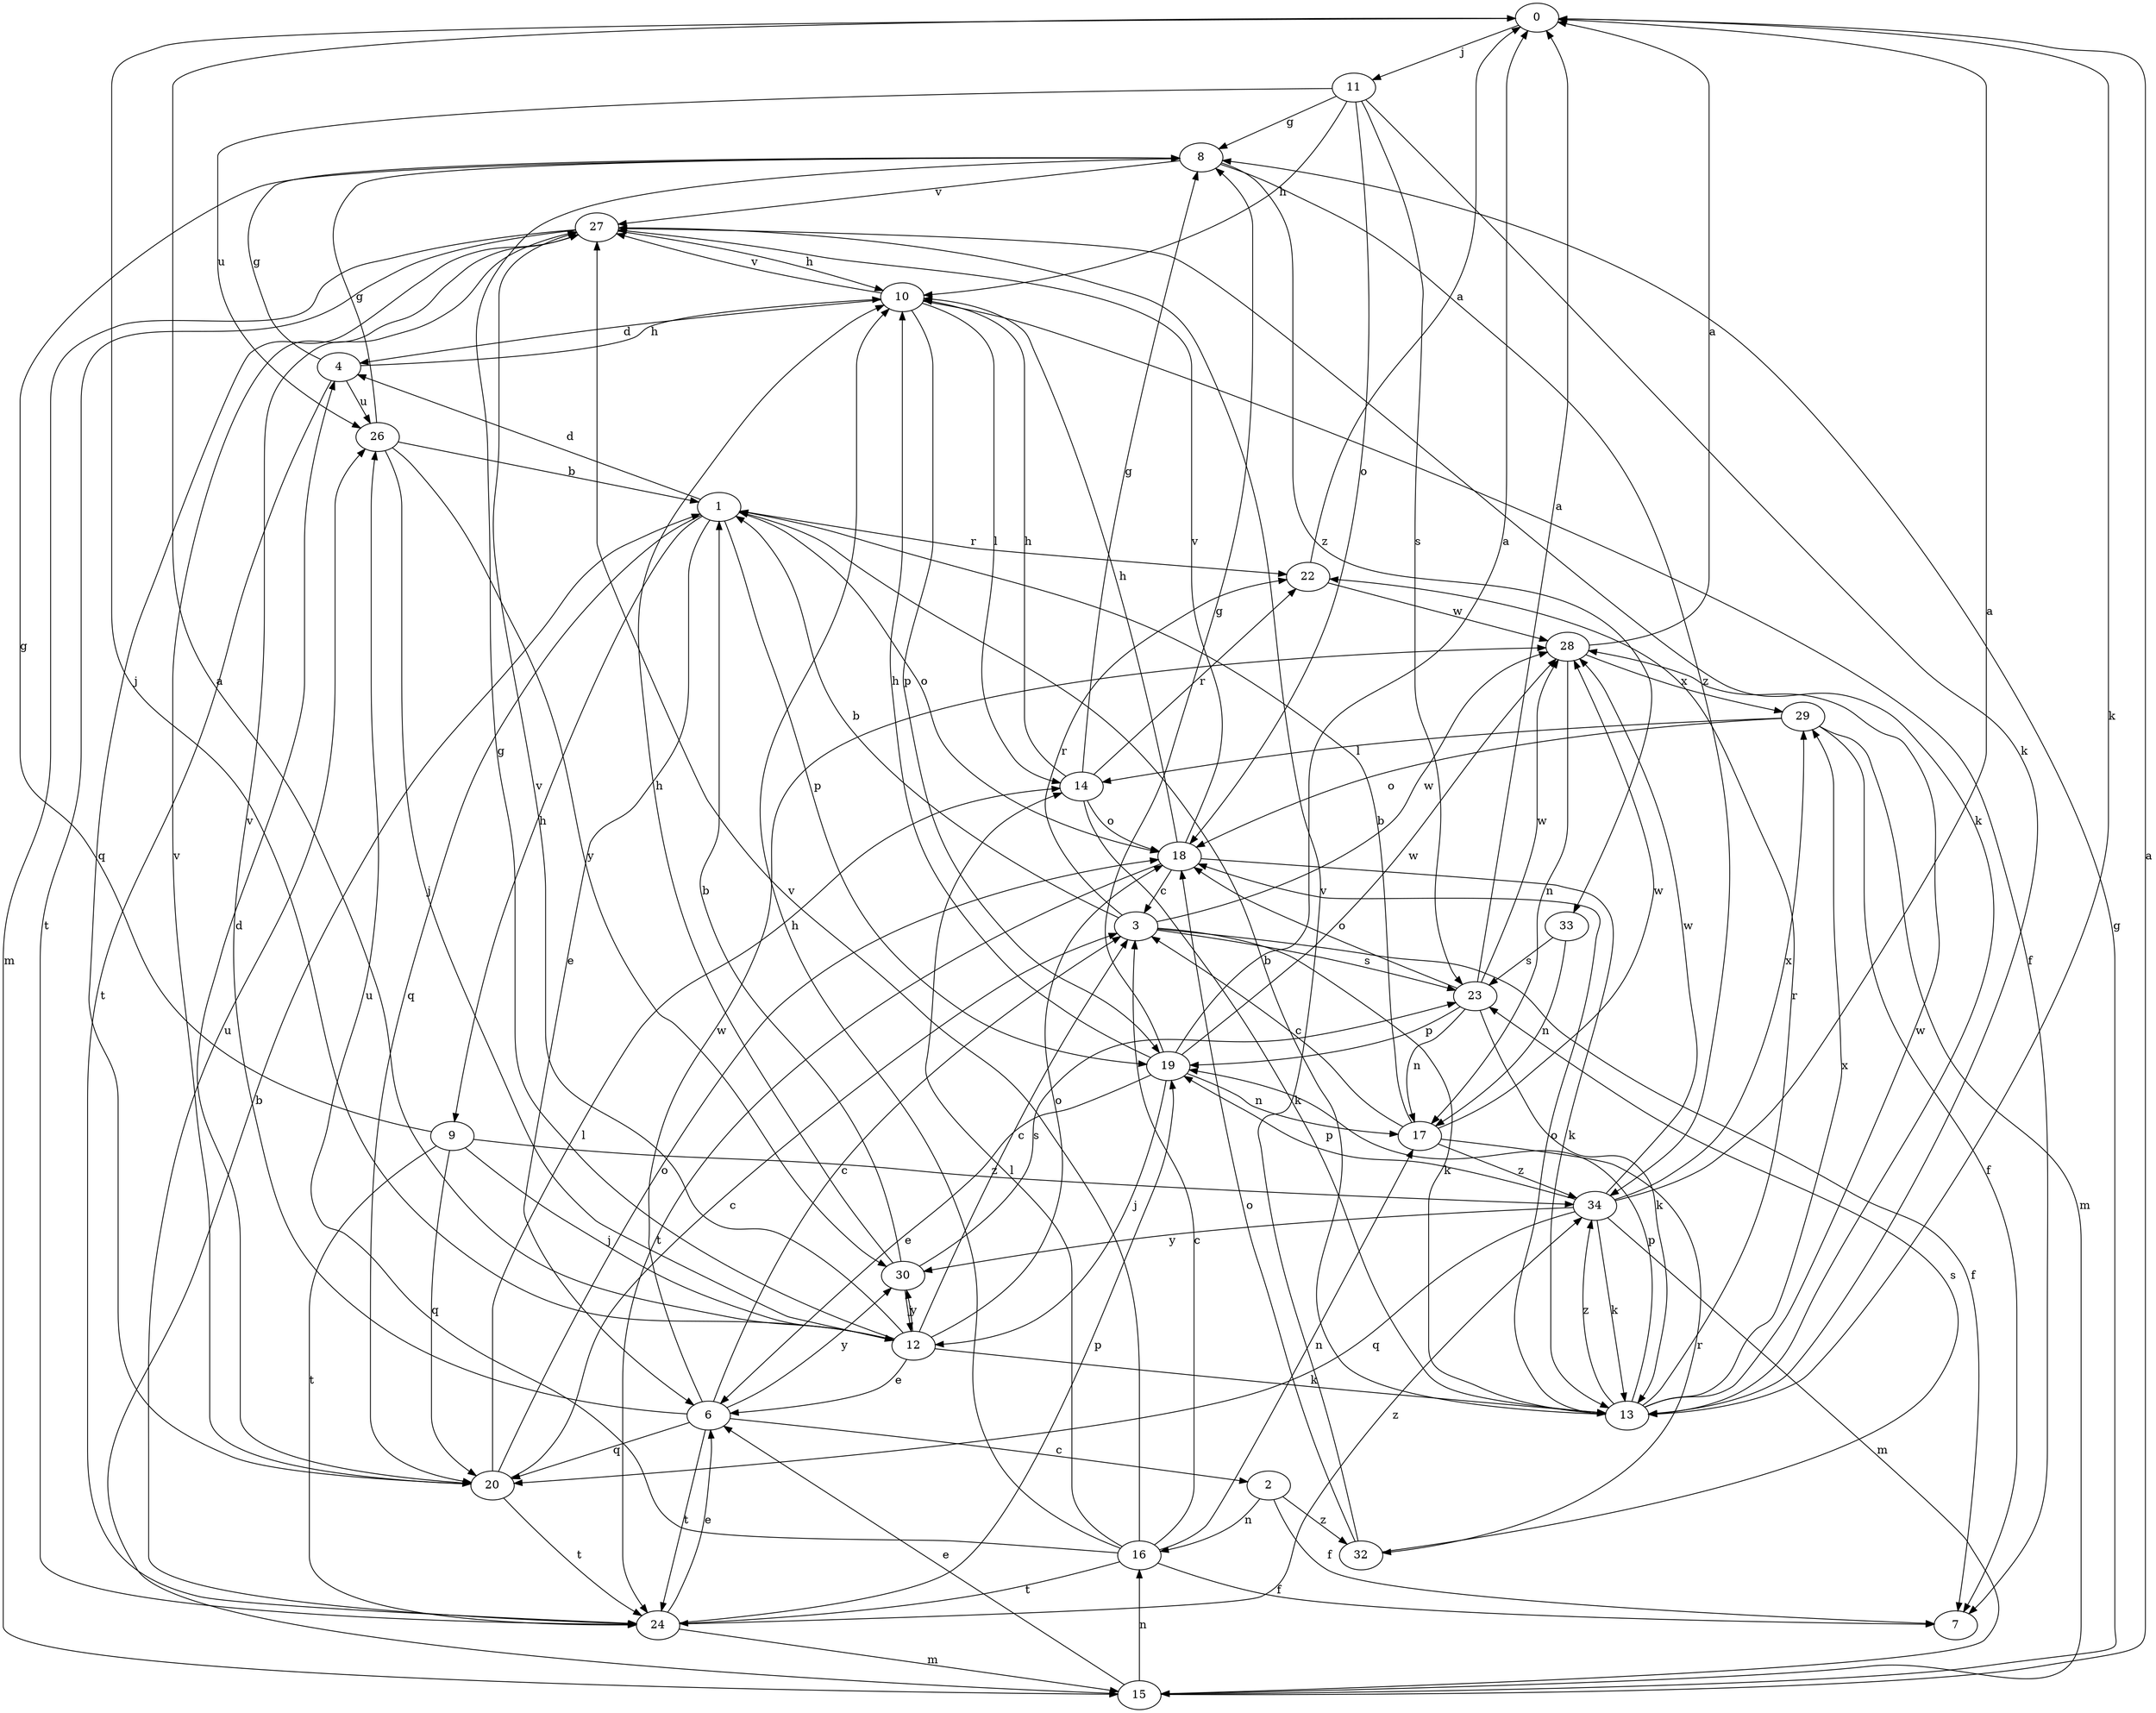 strict digraph  {
0;
1;
2;
3;
4;
6;
7;
8;
9;
10;
11;
12;
13;
14;
15;
16;
17;
18;
19;
20;
22;
23;
24;
26;
27;
28;
29;
30;
32;
33;
34;
0 -> 11  [label=j];
0 -> 12  [label=j];
0 -> 13  [label=k];
1 -> 4  [label=d];
1 -> 6  [label=e];
1 -> 9  [label=h];
1 -> 18  [label=o];
1 -> 19  [label=p];
1 -> 20  [label=q];
1 -> 22  [label=r];
2 -> 7  [label=f];
2 -> 16  [label=n];
2 -> 32  [label=z];
3 -> 1  [label=b];
3 -> 7  [label=f];
3 -> 13  [label=k];
3 -> 22  [label=r];
3 -> 23  [label=s];
3 -> 28  [label=w];
4 -> 8  [label=g];
4 -> 10  [label=h];
4 -> 24  [label=t];
4 -> 26  [label=u];
6 -> 2  [label=c];
6 -> 3  [label=c];
6 -> 20  [label=q];
6 -> 24  [label=t];
6 -> 27  [label=v];
6 -> 28  [label=w];
6 -> 30  [label=y];
8 -> 27  [label=v];
8 -> 33  [label=z];
8 -> 34  [label=z];
9 -> 8  [label=g];
9 -> 12  [label=j];
9 -> 20  [label=q];
9 -> 24  [label=t];
9 -> 34  [label=z];
10 -> 4  [label=d];
10 -> 7  [label=f];
10 -> 14  [label=l];
10 -> 19  [label=p];
10 -> 27  [label=v];
11 -> 8  [label=g];
11 -> 10  [label=h];
11 -> 13  [label=k];
11 -> 18  [label=o];
11 -> 23  [label=s];
11 -> 26  [label=u];
12 -> 0  [label=a];
12 -> 3  [label=c];
12 -> 6  [label=e];
12 -> 8  [label=g];
12 -> 13  [label=k];
12 -> 18  [label=o];
12 -> 27  [label=v];
12 -> 30  [label=y];
13 -> 1  [label=b];
13 -> 18  [label=o];
13 -> 19  [label=p];
13 -> 22  [label=r];
13 -> 28  [label=w];
13 -> 29  [label=x];
13 -> 34  [label=z];
14 -> 8  [label=g];
14 -> 10  [label=h];
14 -> 13  [label=k];
14 -> 18  [label=o];
14 -> 22  [label=r];
15 -> 0  [label=a];
15 -> 1  [label=b];
15 -> 6  [label=e];
15 -> 8  [label=g];
15 -> 16  [label=n];
16 -> 3  [label=c];
16 -> 7  [label=f];
16 -> 10  [label=h];
16 -> 14  [label=l];
16 -> 17  [label=n];
16 -> 24  [label=t];
16 -> 26  [label=u];
16 -> 27  [label=v];
17 -> 1  [label=b];
17 -> 3  [label=c];
17 -> 28  [label=w];
17 -> 34  [label=z];
17 -> 32  [label=r];
18 -> 3  [label=c];
18 -> 10  [label=h];
18 -> 13  [label=k];
18 -> 24  [label=t];
18 -> 27  [label=v];
19 -> 0  [label=a];
19 -> 6  [label=e];
19 -> 8  [label=g];
19 -> 10  [label=h];
19 -> 12  [label=j];
19 -> 17  [label=n];
19 -> 28  [label=w];
20 -> 3  [label=c];
20 -> 4  [label=d];
20 -> 14  [label=l];
20 -> 18  [label=o];
20 -> 24  [label=t];
20 -> 27  [label=v];
22 -> 0  [label=a];
22 -> 28  [label=w];
23 -> 0  [label=a];
23 -> 13  [label=k];
23 -> 17  [label=n];
23 -> 18  [label=o];
23 -> 19  [label=p];
23 -> 28  [label=w];
24 -> 6  [label=e];
24 -> 15  [label=m];
24 -> 19  [label=p];
24 -> 26  [label=u];
24 -> 34  [label=z];
26 -> 1  [label=b];
26 -> 8  [label=g];
26 -> 12  [label=j];
26 -> 30  [label=y];
27 -> 10  [label=h];
27 -> 13  [label=k];
27 -> 15  [label=m];
27 -> 20  [label=q];
27 -> 24  [label=t];
28 -> 0  [label=a];
28 -> 17  [label=n];
28 -> 29  [label=x];
29 -> 7  [label=f];
29 -> 14  [label=l];
29 -> 15  [label=m];
29 -> 18  [label=o];
30 -> 1  [label=b];
30 -> 10  [label=h];
30 -> 12  [label=j];
30 -> 23  [label=s];
32 -> 18  [label=o];
32 -> 23  [label=s];
32 -> 27  [label=v];
33 -> 17  [label=n];
33 -> 23  [label=s];
34 -> 0  [label=a];
34 -> 13  [label=k];
34 -> 15  [label=m];
34 -> 19  [label=p];
34 -> 20  [label=q];
34 -> 28  [label=w];
34 -> 29  [label=x];
34 -> 30  [label=y];
}
